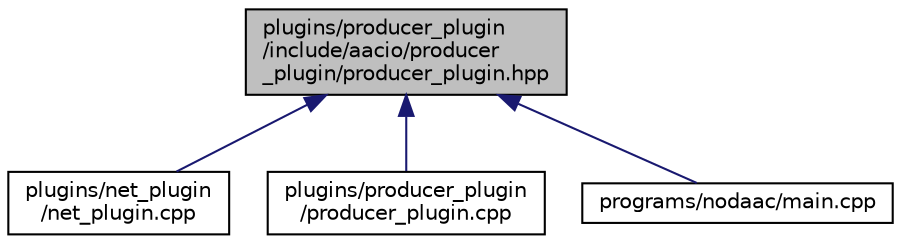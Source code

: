 digraph "plugins/producer_plugin/include/aacio/producer_plugin/producer_plugin.hpp"
{
  edge [fontname="Helvetica",fontsize="10",labelfontname="Helvetica",labelfontsize="10"];
  node [fontname="Helvetica",fontsize="10",shape=record];
  Node190 [label="plugins/producer_plugin\l/include/aacio/producer\l_plugin/producer_plugin.hpp",height=0.2,width=0.4,color="black", fillcolor="grey75", style="filled", fontcolor="black"];
  Node190 -> Node191 [dir="back",color="midnightblue",fontsize="10",style="solid",fontname="Helvetica"];
  Node191 [label="plugins/net_plugin\l/net_plugin.cpp",height=0.2,width=0.4,color="black", fillcolor="white", style="filled",URL="$net__plugin_8cpp.html"];
  Node190 -> Node192 [dir="back",color="midnightblue",fontsize="10",style="solid",fontname="Helvetica"];
  Node192 [label="plugins/producer_plugin\l/producer_plugin.cpp",height=0.2,width=0.4,color="black", fillcolor="white", style="filled",URL="$producer__plugin_8cpp.html"];
  Node190 -> Node193 [dir="back",color="midnightblue",fontsize="10",style="solid",fontname="Helvetica"];
  Node193 [label="programs/nodaac/main.cpp",height=0.2,width=0.4,color="black", fillcolor="white", style="filled",URL="$programs_2nodaac_2main_8cpp.html"];
}

